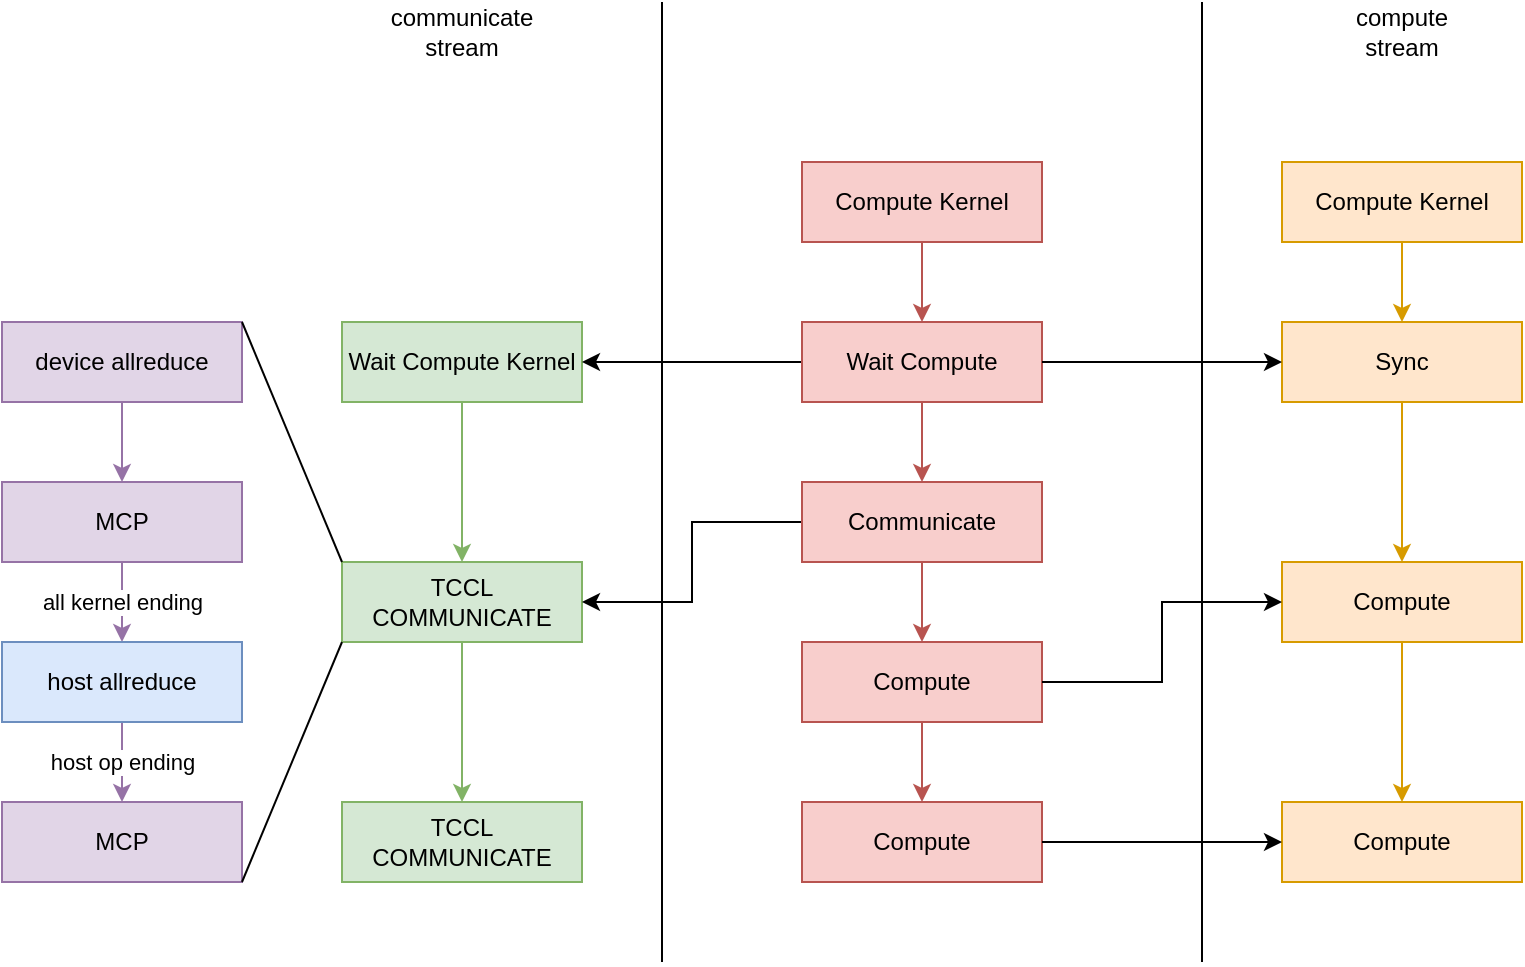 <mxfile version="20.8.23" type="github">
  <diagram name="Page-1" id="evR2WpcKhbSjpmel14RK">
    <mxGraphModel dx="2074" dy="1099" grid="1" gridSize="10" guides="1" tooltips="1" connect="1" arrows="1" fold="1" page="1" pageScale="1" pageWidth="850" pageHeight="1100" math="0" shadow="0">
      <root>
        <mxCell id="0" />
        <mxCell id="1" parent="0" />
        <mxCell id="UVvk1TwP4h5ap9DMddXs-1" value="" style="edgeStyle=orthogonalEdgeStyle;rounded=0;orthogonalLoop=1;jettySize=auto;html=1;fillColor=#d5e8d4;strokeColor=#82b366;" edge="1" parent="1" source="UVvk1TwP4h5ap9DMddXs-2" target="UVvk1TwP4h5ap9DMddXs-10">
          <mxGeometry relative="1" as="geometry" />
        </mxCell>
        <mxCell id="UVvk1TwP4h5ap9DMddXs-2" value="Wait Compute Kernel" style="rounded=0;whiteSpace=wrap;html=1;fillColor=#d5e8d4;strokeColor=#82b366;" vertex="1" parent="1">
          <mxGeometry x="210" y="240" width="120" height="40" as="geometry" />
        </mxCell>
        <mxCell id="UVvk1TwP4h5ap9DMddXs-3" value="" style="edgeStyle=orthogonalEdgeStyle;rounded=0;orthogonalLoop=1;jettySize=auto;html=1;fillColor=#ffe6cc;strokeColor=#d79b00;" edge="1" parent="1" source="UVvk1TwP4h5ap9DMddXs-4" target="UVvk1TwP4h5ap9DMddXs-8">
          <mxGeometry relative="1" as="geometry" />
        </mxCell>
        <mxCell id="UVvk1TwP4h5ap9DMddXs-4" value="Compute Kernel" style="rounded=0;whiteSpace=wrap;html=1;fillColor=#ffe6cc;strokeColor=#d79b00;" vertex="1" parent="1">
          <mxGeometry x="680" y="160" width="120" height="40" as="geometry" />
        </mxCell>
        <mxCell id="UVvk1TwP4h5ap9DMddXs-5" value="" style="endArrow=none;html=1;rounded=0;" edge="1" parent="1">
          <mxGeometry width="50" height="50" relative="1" as="geometry">
            <mxPoint x="640" y="560" as="sourcePoint" />
            <mxPoint x="640" y="80" as="targetPoint" />
          </mxGeometry>
        </mxCell>
        <mxCell id="UVvk1TwP4h5ap9DMddXs-7" value="" style="edgeStyle=orthogonalEdgeStyle;rounded=0;orthogonalLoop=1;jettySize=auto;html=1;fillColor=#ffe6cc;strokeColor=#d79b00;" edge="1" parent="1" source="UVvk1TwP4h5ap9DMddXs-8" target="UVvk1TwP4h5ap9DMddXs-12">
          <mxGeometry relative="1" as="geometry" />
        </mxCell>
        <mxCell id="UVvk1TwP4h5ap9DMddXs-8" value="Sync" style="rounded=0;whiteSpace=wrap;html=1;fillColor=#ffe6cc;strokeColor=#d79b00;" vertex="1" parent="1">
          <mxGeometry x="680" y="240" width="120" height="40" as="geometry" />
        </mxCell>
        <mxCell id="UVvk1TwP4h5ap9DMddXs-9" value="" style="edgeStyle=orthogonalEdgeStyle;rounded=0;orthogonalLoop=1;jettySize=auto;html=1;fillColor=#d5e8d4;strokeColor=#82b366;" edge="1" parent="1" source="UVvk1TwP4h5ap9DMddXs-10" target="UVvk1TwP4h5ap9DMddXs-14">
          <mxGeometry relative="1" as="geometry" />
        </mxCell>
        <mxCell id="UVvk1TwP4h5ap9DMddXs-10" value="TCCL COMMUNICATE" style="rounded=0;whiteSpace=wrap;html=1;fillColor=#d5e8d4;strokeColor=#82b366;" vertex="1" parent="1">
          <mxGeometry x="210" y="360" width="120" height="40" as="geometry" />
        </mxCell>
        <mxCell id="UVvk1TwP4h5ap9DMddXs-11" value="" style="edgeStyle=orthogonalEdgeStyle;rounded=0;orthogonalLoop=1;jettySize=auto;html=1;fillColor=#ffe6cc;strokeColor=#d79b00;" edge="1" parent="1" source="UVvk1TwP4h5ap9DMddXs-12" target="UVvk1TwP4h5ap9DMddXs-15">
          <mxGeometry relative="1" as="geometry" />
        </mxCell>
        <mxCell id="UVvk1TwP4h5ap9DMddXs-12" value="Compute" style="rounded=0;whiteSpace=wrap;html=1;fillColor=#ffe6cc;strokeColor=#d79b00;" vertex="1" parent="1">
          <mxGeometry x="680" y="360" width="120" height="40" as="geometry" />
        </mxCell>
        <mxCell id="UVvk1TwP4h5ap9DMddXs-14" value="TCCL COMMUNICATE" style="rounded=0;whiteSpace=wrap;html=1;fillColor=#d5e8d4;strokeColor=#82b366;" vertex="1" parent="1">
          <mxGeometry x="210" y="480" width="120" height="40" as="geometry" />
        </mxCell>
        <mxCell id="UVvk1TwP4h5ap9DMddXs-15" value="Compute" style="rounded=0;whiteSpace=wrap;html=1;fillColor=#ffe6cc;strokeColor=#d79b00;" vertex="1" parent="1">
          <mxGeometry x="680" y="480" width="120" height="40" as="geometry" />
        </mxCell>
        <mxCell id="UVvk1TwP4h5ap9DMddXs-16" value="communicate&lt;br&gt;stream" style="text;html=1;strokeColor=none;fillColor=none;align=center;verticalAlign=middle;whiteSpace=wrap;rounded=0;" vertex="1" parent="1">
          <mxGeometry x="240" y="80" width="60" height="30" as="geometry" />
        </mxCell>
        <mxCell id="UVvk1TwP4h5ap9DMddXs-17" value="compute&lt;br&gt;stream" style="text;html=1;strokeColor=none;fillColor=none;align=center;verticalAlign=middle;whiteSpace=wrap;rounded=0;" vertex="1" parent="1">
          <mxGeometry x="710" y="80" width="60" height="30" as="geometry" />
        </mxCell>
        <mxCell id="UVvk1TwP4h5ap9DMddXs-18" value="" style="edgeStyle=orthogonalEdgeStyle;rounded=0;orthogonalLoop=1;jettySize=auto;html=1;fillColor=#e1d5e7;strokeColor=#9673a6;" edge="1" parent="1" source="UVvk1TwP4h5ap9DMddXs-19" target="UVvk1TwP4h5ap9DMddXs-21">
          <mxGeometry relative="1" as="geometry" />
        </mxCell>
        <mxCell id="UVvk1TwP4h5ap9DMddXs-19" value="device allreduce" style="rounded=0;whiteSpace=wrap;html=1;fillColor=#e1d5e7;strokeColor=#9673a6;" vertex="1" parent="1">
          <mxGeometry x="40" y="240" width="120" height="40" as="geometry" />
        </mxCell>
        <mxCell id="UVvk1TwP4h5ap9DMddXs-20" value="all kernel ending" style="edgeStyle=orthogonalEdgeStyle;rounded=0;orthogonalLoop=1;jettySize=auto;html=1;fillColor=#e1d5e7;strokeColor=#9673a6;" edge="1" parent="1" source="UVvk1TwP4h5ap9DMddXs-21" target="UVvk1TwP4h5ap9DMddXs-23">
          <mxGeometry relative="1" as="geometry" />
        </mxCell>
        <mxCell id="UVvk1TwP4h5ap9DMddXs-21" value="MCP" style="rounded=0;whiteSpace=wrap;html=1;fillColor=#e1d5e7;strokeColor=#9673a6;" vertex="1" parent="1">
          <mxGeometry x="40" y="320" width="120" height="40" as="geometry" />
        </mxCell>
        <mxCell id="UVvk1TwP4h5ap9DMddXs-22" value="host op ending" style="edgeStyle=orthogonalEdgeStyle;rounded=0;orthogonalLoop=1;jettySize=auto;html=1;fillColor=#e1d5e7;strokeColor=#9673a6;" edge="1" parent="1" source="UVvk1TwP4h5ap9DMddXs-23" target="UVvk1TwP4h5ap9DMddXs-24">
          <mxGeometry relative="1" as="geometry">
            <Array as="points">
              <mxPoint x="100" y="460" />
              <mxPoint x="100" y="460" />
            </Array>
          </mxGeometry>
        </mxCell>
        <mxCell id="UVvk1TwP4h5ap9DMddXs-23" value="host allreduce" style="rounded=0;whiteSpace=wrap;html=1;fillColor=#dae8fc;strokeColor=#6c8ebf;" vertex="1" parent="1">
          <mxGeometry x="40" y="400" width="120" height="40" as="geometry" />
        </mxCell>
        <mxCell id="UVvk1TwP4h5ap9DMddXs-24" value="MCP" style="rounded=0;whiteSpace=wrap;html=1;fillColor=#e1d5e7;strokeColor=#9673a6;" vertex="1" parent="1">
          <mxGeometry x="40" y="480" width="120" height="40" as="geometry" />
        </mxCell>
        <mxCell id="UVvk1TwP4h5ap9DMddXs-25" value="" style="endArrow=none;html=1;rounded=0;entryX=0;entryY=0;entryDx=0;entryDy=0;exitX=1;exitY=0;exitDx=0;exitDy=0;" edge="1" parent="1" source="UVvk1TwP4h5ap9DMddXs-19" target="UVvk1TwP4h5ap9DMddXs-10">
          <mxGeometry width="50" height="50" relative="1" as="geometry">
            <mxPoint x="180" y="570" as="sourcePoint" />
            <mxPoint x="230" y="520" as="targetPoint" />
          </mxGeometry>
        </mxCell>
        <mxCell id="UVvk1TwP4h5ap9DMddXs-26" value="" style="endArrow=none;html=1;rounded=0;entryX=0;entryY=1;entryDx=0;entryDy=0;exitX=1;exitY=1;exitDx=0;exitDy=0;" edge="1" parent="1" source="UVvk1TwP4h5ap9DMddXs-24" target="UVvk1TwP4h5ap9DMddXs-10">
          <mxGeometry width="50" height="50" relative="1" as="geometry">
            <mxPoint x="100" y="210" as="sourcePoint" />
            <mxPoint x="220" y="370" as="targetPoint" />
          </mxGeometry>
        </mxCell>
        <mxCell id="UVvk1TwP4h5ap9DMddXs-27" value="" style="endArrow=none;html=1;rounded=0;" edge="1" parent="1">
          <mxGeometry width="50" height="50" relative="1" as="geometry">
            <mxPoint x="370" y="560" as="sourcePoint" />
            <mxPoint x="370" y="80" as="targetPoint" />
          </mxGeometry>
        </mxCell>
        <mxCell id="UVvk1TwP4h5ap9DMddXs-28" value="" style="edgeStyle=orthogonalEdgeStyle;rounded=0;orthogonalLoop=1;jettySize=auto;html=1;fillColor=#f8cecc;strokeColor=#b85450;" edge="1" parent="1" source="UVvk1TwP4h5ap9DMddXs-29" target="UVvk1TwP4h5ap9DMddXs-31">
          <mxGeometry relative="1" as="geometry" />
        </mxCell>
        <mxCell id="UVvk1TwP4h5ap9DMddXs-29" value="Compute Kernel" style="rounded=0;whiteSpace=wrap;html=1;fillColor=#f8cecc;strokeColor=#b85450;" vertex="1" parent="1">
          <mxGeometry x="440" y="160" width="120" height="40" as="geometry" />
        </mxCell>
        <mxCell id="UVvk1TwP4h5ap9DMddXs-30" value="" style="edgeStyle=orthogonalEdgeStyle;rounded=0;orthogonalLoop=1;jettySize=auto;html=1;fillColor=#f8cecc;strokeColor=#b85450;" edge="1" parent="1" source="UVvk1TwP4h5ap9DMddXs-31" target="UVvk1TwP4h5ap9DMddXs-33">
          <mxGeometry relative="1" as="geometry" />
        </mxCell>
        <mxCell id="UVvk1TwP4h5ap9DMddXs-36" value="" style="edgeStyle=orthogonalEdgeStyle;rounded=0;orthogonalLoop=1;jettySize=auto;html=1;" edge="1" parent="1" source="UVvk1TwP4h5ap9DMddXs-31" target="UVvk1TwP4h5ap9DMddXs-2">
          <mxGeometry relative="1" as="geometry" />
        </mxCell>
        <mxCell id="UVvk1TwP4h5ap9DMddXs-31" value="Wait Compute" style="rounded=0;whiteSpace=wrap;html=1;fillColor=#f8cecc;strokeColor=#b85450;" vertex="1" parent="1">
          <mxGeometry x="440" y="240" width="120" height="40" as="geometry" />
        </mxCell>
        <mxCell id="UVvk1TwP4h5ap9DMddXs-38" value="" style="edgeStyle=orthogonalEdgeStyle;rounded=0;orthogonalLoop=1;jettySize=auto;html=1;fillColor=#f8cecc;strokeColor=#b85450;" edge="1" parent="1" source="UVvk1TwP4h5ap9DMddXs-33" target="UVvk1TwP4h5ap9DMddXs-35">
          <mxGeometry relative="1" as="geometry" />
        </mxCell>
        <mxCell id="UVvk1TwP4h5ap9DMddXs-40" value="" style="edgeStyle=orthogonalEdgeStyle;rounded=0;orthogonalLoop=1;jettySize=auto;html=1;" edge="1" parent="1" source="UVvk1TwP4h5ap9DMddXs-33" target="UVvk1TwP4h5ap9DMddXs-10">
          <mxGeometry relative="1" as="geometry">
            <Array as="points">
              <mxPoint x="385" y="340" />
              <mxPoint x="385" y="380" />
            </Array>
          </mxGeometry>
        </mxCell>
        <mxCell id="UVvk1TwP4h5ap9DMddXs-33" value="Communicate" style="rounded=0;whiteSpace=wrap;html=1;fillColor=#f8cecc;strokeColor=#b85450;" vertex="1" parent="1">
          <mxGeometry x="440" y="320" width="120" height="40" as="geometry" />
        </mxCell>
        <mxCell id="UVvk1TwP4h5ap9DMddXs-34" value="Compute" style="rounded=0;whiteSpace=wrap;html=1;fillColor=#f8cecc;strokeColor=#b85450;" vertex="1" parent="1">
          <mxGeometry x="440" y="480" width="120" height="40" as="geometry" />
        </mxCell>
        <mxCell id="UVvk1TwP4h5ap9DMddXs-39" value="" style="edgeStyle=orthogonalEdgeStyle;rounded=0;orthogonalLoop=1;jettySize=auto;html=1;fillColor=#f8cecc;strokeColor=#b85450;" edge="1" parent="1" source="UVvk1TwP4h5ap9DMddXs-35" target="UVvk1TwP4h5ap9DMddXs-34">
          <mxGeometry relative="1" as="geometry" />
        </mxCell>
        <mxCell id="UVvk1TwP4h5ap9DMddXs-35" value="Compute" style="rounded=0;whiteSpace=wrap;html=1;fillColor=#f8cecc;strokeColor=#b85450;" vertex="1" parent="1">
          <mxGeometry x="440" y="400" width="120" height="40" as="geometry" />
        </mxCell>
        <mxCell id="UVvk1TwP4h5ap9DMddXs-37" value="" style="edgeStyle=orthogonalEdgeStyle;rounded=0;orthogonalLoop=1;jettySize=auto;html=1;exitX=1;exitY=0.5;exitDx=0;exitDy=0;entryX=0;entryY=0.5;entryDx=0;entryDy=0;" edge="1" parent="1" source="UVvk1TwP4h5ap9DMddXs-31" target="UVvk1TwP4h5ap9DMddXs-8">
          <mxGeometry relative="1" as="geometry">
            <mxPoint x="450" y="270" as="sourcePoint" />
            <mxPoint x="340" y="270" as="targetPoint" />
            <Array as="points">
              <mxPoint x="620" y="260" />
              <mxPoint x="620" y="260" />
            </Array>
          </mxGeometry>
        </mxCell>
        <mxCell id="UVvk1TwP4h5ap9DMddXs-41" value="" style="edgeStyle=orthogonalEdgeStyle;rounded=0;orthogonalLoop=1;jettySize=auto;html=1;exitX=1;exitY=0.5;exitDx=0;exitDy=0;entryX=0;entryY=0.5;entryDx=0;entryDy=0;" edge="1" parent="1" source="UVvk1TwP4h5ap9DMddXs-35" target="UVvk1TwP4h5ap9DMddXs-12">
          <mxGeometry relative="1" as="geometry">
            <mxPoint x="460" y="280" as="sourcePoint" />
            <mxPoint x="350" y="280" as="targetPoint" />
          </mxGeometry>
        </mxCell>
        <mxCell id="UVvk1TwP4h5ap9DMddXs-42" value="" style="edgeStyle=orthogonalEdgeStyle;rounded=0;orthogonalLoop=1;jettySize=auto;html=1;exitX=1;exitY=0.5;exitDx=0;exitDy=0;entryX=0;entryY=0.5;entryDx=0;entryDy=0;" edge="1" parent="1" source="UVvk1TwP4h5ap9DMddXs-34" target="UVvk1TwP4h5ap9DMddXs-15">
          <mxGeometry relative="1" as="geometry">
            <mxPoint x="570" y="270" as="sourcePoint" />
            <mxPoint x="690" y="270" as="targetPoint" />
            <Array as="points">
              <mxPoint x="620" y="500" />
              <mxPoint x="620" y="500" />
            </Array>
          </mxGeometry>
        </mxCell>
      </root>
    </mxGraphModel>
  </diagram>
</mxfile>
